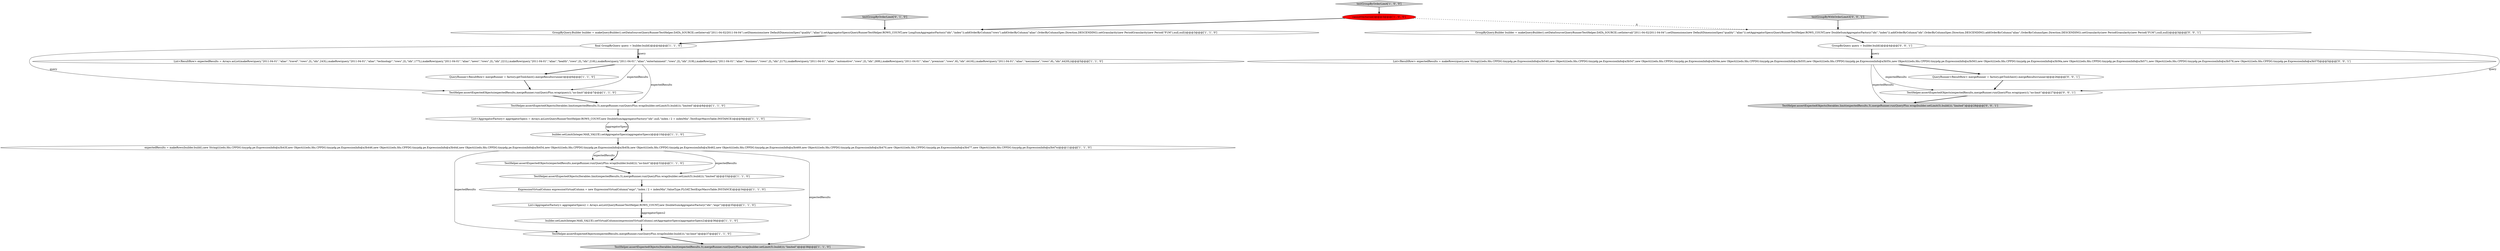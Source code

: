 digraph {
7 [style = filled, label = "cannotVectorize()@@@3@@@['1', '0', '0']", fillcolor = red, shape = ellipse image = "AAA1AAABBB1BBB"];
10 [style = filled, label = "builder.setLimit(Integer.MAX_VALUE).setVirtualColumns(expressionVirtualColumn).setAggregatorSpecs(aggregatorSpecs2)@@@36@@@['1', '1', '0']", fillcolor = white, shape = ellipse image = "AAA0AAABBB1BBB"];
13 [style = filled, label = "builder.setLimit(Integer.MAX_VALUE).setAggregatorSpecs(aggregatorSpecs)@@@10@@@['1', '1', '0']", fillcolor = white, shape = ellipse image = "AAA0AAABBB1BBB"];
1 [style = filled, label = "QueryRunner<ResultRow> mergeRunner = factory.getToolchest().mergeResults(runner)@@@6@@@['1', '1', '0']", fillcolor = white, shape = ellipse image = "AAA0AAABBB1BBB"];
20 [style = filled, label = "GroupByQuery query = builder.build()@@@4@@@['0', '0', '1']", fillcolor = white, shape = ellipse image = "AAA0AAABBB3BBB"];
14 [style = filled, label = "TestHelper.assertExpectedObjects(expectedResults,mergeRunner.run(QueryPlus.wrap(builder.build())),\"no-limit\")@@@32@@@['1', '1', '0']", fillcolor = white, shape = ellipse image = "AAA0AAABBB1BBB"];
25 [style = filled, label = "testGroupByWithOrderLimit3['0', '0', '1']", fillcolor = lightgray, shape = diamond image = "AAA0AAABBB3BBB"];
2 [style = filled, label = "testGroupByOrderLimit['1', '0', '0']", fillcolor = lightgray, shape = diamond image = "AAA0AAABBB1BBB"];
4 [style = filled, label = "TestHelper.assertExpectedObjects(Iterables.limit(expectedResults,5),mergeRunner.run(QueryPlus.wrap(builder.setLimit(5).build())),\"limited\")@@@33@@@['1', '1', '0']", fillcolor = white, shape = ellipse image = "AAA0AAABBB1BBB"];
6 [style = filled, label = "List<AggregatorFactory> aggregatorSpecs = Arrays.asList(QueryRunnerTestHelper.ROWS_COUNT,new DoubleSumAggregatorFactory(\"idx\",null,\"index / 2 + indexMin\",TestExprMacroTable.INSTANCE))@@@9@@@['1', '1', '0']", fillcolor = white, shape = ellipse image = "AAA0AAABBB1BBB"];
8 [style = filled, label = "TestHelper.assertExpectedObjects(Iterables.limit(expectedResults,5),mergeRunner.run(QueryPlus.wrap(builder.setLimit(5).build())),\"limited\")@@@8@@@['1', '1', '0']", fillcolor = white, shape = ellipse image = "AAA0AAABBB1BBB"];
12 [style = filled, label = "TestHelper.assertExpectedObjects(expectedResults,mergeRunner.run(QueryPlus.wrap(query)),\"no-limit\")@@@7@@@['1', '1', '0']", fillcolor = white, shape = ellipse image = "AAA0AAABBB1BBB"];
17 [style = filled, label = "TestHelper.assertExpectedObjects(expectedResults,mergeRunner.run(QueryPlus.wrap(builder.build())),\"no-limit\")@@@37@@@['1', '1', '0']", fillcolor = white, shape = ellipse image = "AAA0AAABBB1BBB"];
16 [style = filled, label = "List<AggregatorFactory> aggregatorSpecs2 = Arrays.asList(QueryRunnerTestHelper.ROWS_COUNT,new DoubleSumAggregatorFactory(\"idx\",\"expr\"))@@@35@@@['1', '1', '0']", fillcolor = white, shape = ellipse image = "AAA0AAABBB1BBB"];
5 [style = filled, label = "TestHelper.assertExpectedObjects(Iterables.limit(expectedResults,5),mergeRunner.run(QueryPlus.wrap(builder.setLimit(5).build())),\"limited\")@@@38@@@['1', '1', '0']", fillcolor = lightgray, shape = ellipse image = "AAA0AAABBB1BBB"];
11 [style = filled, label = "GroupByQuery.Builder builder = makeQueryBuilder().setDataSource(QueryRunnerTestHelper.DATA_SOURCE).setInterval(\"2011-04-02/2011-04-04\").setDimensions(new DefaultDimensionSpec(\"quality\",\"alias\")).setAggregatorSpecs(QueryRunnerTestHelper.ROWS_COUNT,new LongSumAggregatorFactory(\"idx\",\"index\")).addOrderByColumn(\"rows\").addOrderByColumn(\"alias\",OrderByColumnSpec.Direction.DESCENDING).setGranularity(new PeriodGranularity(new Period(\"P1M\"),null,null))@@@3@@@['1', '1', '0']", fillcolor = white, shape = ellipse image = "AAA0AAABBB1BBB"];
18 [style = filled, label = "testGroupByOrderLimit['0', '1', '0']", fillcolor = lightgray, shape = diamond image = "AAA0AAABBB2BBB"];
15 [style = filled, label = "final GroupByQuery query = builder.build()@@@4@@@['1', '1', '0']", fillcolor = white, shape = ellipse image = "AAA0AAABBB1BBB"];
9 [style = filled, label = "ExpressionVirtualColumn expressionVirtualColumn = new ExpressionVirtualColumn(\"expr\",\"index / 2 + indexMin\",ValueType.FLOAT,TestExprMacroTable.INSTANCE)@@@34@@@['1', '1', '0']", fillcolor = white, shape = ellipse image = "AAA0AAABBB1BBB"];
19 [style = filled, label = "QueryRunner<ResultRow> mergeRunner = factory.getToolchest().mergeResults(runner)@@@26@@@['0', '0', '1']", fillcolor = white, shape = ellipse image = "AAA0AAABBB3BBB"];
21 [style = filled, label = "GroupByQuery.Builder builder = makeQueryBuilder().setDataSource(QueryRunnerTestHelper.DATA_SOURCE).setInterval(\"2011-04-02/2011-04-04\").setDimensions(new DefaultDimensionSpec(\"quality\",\"alias\")).setAggregatorSpecs(QueryRunnerTestHelper.ROWS_COUNT,new DoubleSumAggregatorFactory(\"idx\",\"index\")).addOrderByColumn(\"idx\",OrderByColumnSpec.Direction.DESCENDING).addOrderByColumn(\"alias\",OrderByColumnSpec.Direction.DESCENDING).setGranularity(new PeriodGranularity(new Period(\"P1M\"),null,null))@@@3@@@['0', '0', '1']", fillcolor = white, shape = ellipse image = "AAA0AAABBB3BBB"];
24 [style = filled, label = "TestHelper.assertExpectedObjects(expectedResults,mergeRunner.run(QueryPlus.wrap(query)),\"no-limit\")@@@27@@@['0', '0', '1']", fillcolor = white, shape = ellipse image = "AAA0AAABBB3BBB"];
22 [style = filled, label = "List<ResultRow> expectedResults = makeRows(query,new String((((edu.fdu.CPPDG.tinypdg.pe.ExpressionInfo@a3b540,new Object((((edu.fdu.CPPDG.tinypdg.pe.ExpressionInfo@a3b547,new Object((((edu.fdu.CPPDG.tinypdg.pe.ExpressionInfo@a3b54e,new Object((((edu.fdu.CPPDG.tinypdg.pe.ExpressionInfo@a3b555,new Object((((edu.fdu.CPPDG.tinypdg.pe.ExpressionInfo@a3b55c,new Object((((edu.fdu.CPPDG.tinypdg.pe.ExpressionInfo@a3b563,new Object((((edu.fdu.CPPDG.tinypdg.pe.ExpressionInfo@a3b56a,new Object((((edu.fdu.CPPDG.tinypdg.pe.ExpressionInfo@a3b571,new Object((((edu.fdu.CPPDG.tinypdg.pe.ExpressionInfo@a3b578,new Object((((edu.fdu.CPPDG.tinypdg.pe.ExpressionInfo@a3b57f)@@@5@@@['0', '0', '1']", fillcolor = white, shape = ellipse image = "AAA0AAABBB3BBB"];
23 [style = filled, label = "TestHelper.assertExpectedObjects(Iterables.limit(expectedResults,5),mergeRunner.run(QueryPlus.wrap(builder.setLimit(5).build())),\"limited\")@@@28@@@['0', '0', '1']", fillcolor = lightgray, shape = ellipse image = "AAA0AAABBB3BBB"];
3 [style = filled, label = "List<ResultRow> expectedResults = Arrays.asList(makeRow(query,\"2011-04-01\",\"alias\",\"travel\",\"rows\",2L,\"idx\",243L),makeRow(query,\"2011-04-01\",\"alias\",\"technology\",\"rows\",2L,\"idx\",177L),makeRow(query,\"2011-04-01\",\"alias\",\"news\",\"rows\",2L,\"idx\",221L),makeRow(query,\"2011-04-01\",\"alias\",\"health\",\"rows\",2L,\"idx\",216L),makeRow(query,\"2011-04-01\",\"alias\",\"entertainment\",\"rows\",2L,\"idx\",319L),makeRow(query,\"2011-04-01\",\"alias\",\"business\",\"rows\",2L,\"idx\",217L),makeRow(query,\"2011-04-01\",\"alias\",\"automotive\",\"rows\",2L,\"idx\",269L),makeRow(query,\"2011-04-01\",\"alias\",\"premium\",\"rows\",6L,\"idx\",4416L),makeRow(query,\"2011-04-01\",\"alias\",\"mezzanine\",\"rows\",6L,\"idx\",4420L))@@@5@@@['1', '1', '0']", fillcolor = white, shape = ellipse image = "AAA0AAABBB1BBB"];
0 [style = filled, label = "expectedResults = makeRows(builder.build(),new String((((edu.fdu.CPPDG.tinypdg.pe.ExpressionInfo@a3b43f,new Object((((edu.fdu.CPPDG.tinypdg.pe.ExpressionInfo@a3b446,new Object((((edu.fdu.CPPDG.tinypdg.pe.ExpressionInfo@a3b44d,new Object((((edu.fdu.CPPDG.tinypdg.pe.ExpressionInfo@a3b454,new Object((((edu.fdu.CPPDG.tinypdg.pe.ExpressionInfo@a3b45b,new Object((((edu.fdu.CPPDG.tinypdg.pe.ExpressionInfo@a3b462,new Object((((edu.fdu.CPPDG.tinypdg.pe.ExpressionInfo@a3b469,new Object((((edu.fdu.CPPDG.tinypdg.pe.ExpressionInfo@a3b470,new Object((((edu.fdu.CPPDG.tinypdg.pe.ExpressionInfo@a3b477,new Object((((edu.fdu.CPPDG.tinypdg.pe.ExpressionInfo@a3b47e)@@@11@@@['1', '1', '0']", fillcolor = white, shape = ellipse image = "AAA0AAABBB1BBB"];
22->24 [style = solid, label="expectedResults"];
4->9 [style = bold, label=""];
17->5 [style = bold, label=""];
7->11 [style = bold, label=""];
7->21 [style = dashed, label="0"];
20->24 [style = solid, label="query"];
3->1 [style = bold, label=""];
22->19 [style = bold, label=""];
16->10 [style = bold, label=""];
18->11 [style = bold, label=""];
8->6 [style = bold, label=""];
10->17 [style = bold, label=""];
0->5 [style = solid, label="expectedResults"];
0->4 [style = solid, label="expectedResults"];
15->3 [style = bold, label=""];
20->22 [style = solid, label="query"];
6->13 [style = solid, label="aggregatorSpecs"];
9->16 [style = bold, label=""];
11->15 [style = bold, label=""];
20->22 [style = bold, label=""];
19->24 [style = bold, label=""];
15->12 [style = solid, label="query"];
0->17 [style = solid, label="expectedResults"];
0->14 [style = bold, label=""];
21->20 [style = bold, label=""];
15->3 [style = solid, label="query"];
12->8 [style = bold, label=""];
22->23 [style = solid, label="expectedResults"];
6->13 [style = bold, label=""];
0->14 [style = solid, label="expectedResults"];
1->12 [style = bold, label=""];
16->10 [style = solid, label="aggregatorSpecs2"];
2->7 [style = bold, label=""];
3->12 [style = solid, label="expectedResults"];
3->8 [style = solid, label="expectedResults"];
25->21 [style = bold, label=""];
13->0 [style = bold, label=""];
14->4 [style = bold, label=""];
24->23 [style = bold, label=""];
}
